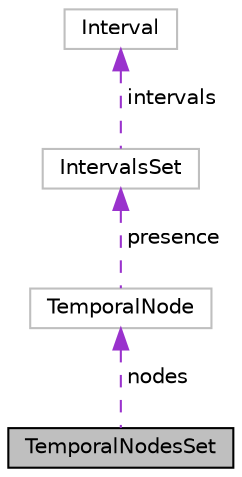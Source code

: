 digraph "TemporalNodesSet"
{
 // LATEX_PDF_SIZE
  edge [fontname="Helvetica",fontsize="10",labelfontname="Helvetica",labelfontsize="10"];
  node [fontname="Helvetica",fontsize="10",shape=record];
  Node1 [label="TemporalNodesSet",height=0.2,width=0.4,color="black", fillcolor="grey75", style="filled", fontcolor="black",tooltip=" "];
  Node2 -> Node1 [dir="back",color="darkorchid3",fontsize="10",style="dashed",label=" nodes" ];
  Node2 [label="TemporalNode",height=0.2,width=0.4,color="grey75", fillcolor="white", style="filled",URL="$structTemporalNode.html",tooltip=" "];
  Node3 -> Node2 [dir="back",color="darkorchid3",fontsize="10",style="dashed",label=" presence" ];
  Node3 [label="IntervalsSet",height=0.2,width=0.4,color="grey75", fillcolor="white", style="filled",URL="$structIntervalsSet.html",tooltip=" "];
  Node4 -> Node3 [dir="back",color="darkorchid3",fontsize="10",style="dashed",label=" intervals" ];
  Node4 [label="Interval",height=0.2,width=0.4,color="grey75", fillcolor="white", style="filled",URL="$structInterval.html",tooltip=" "];
}
